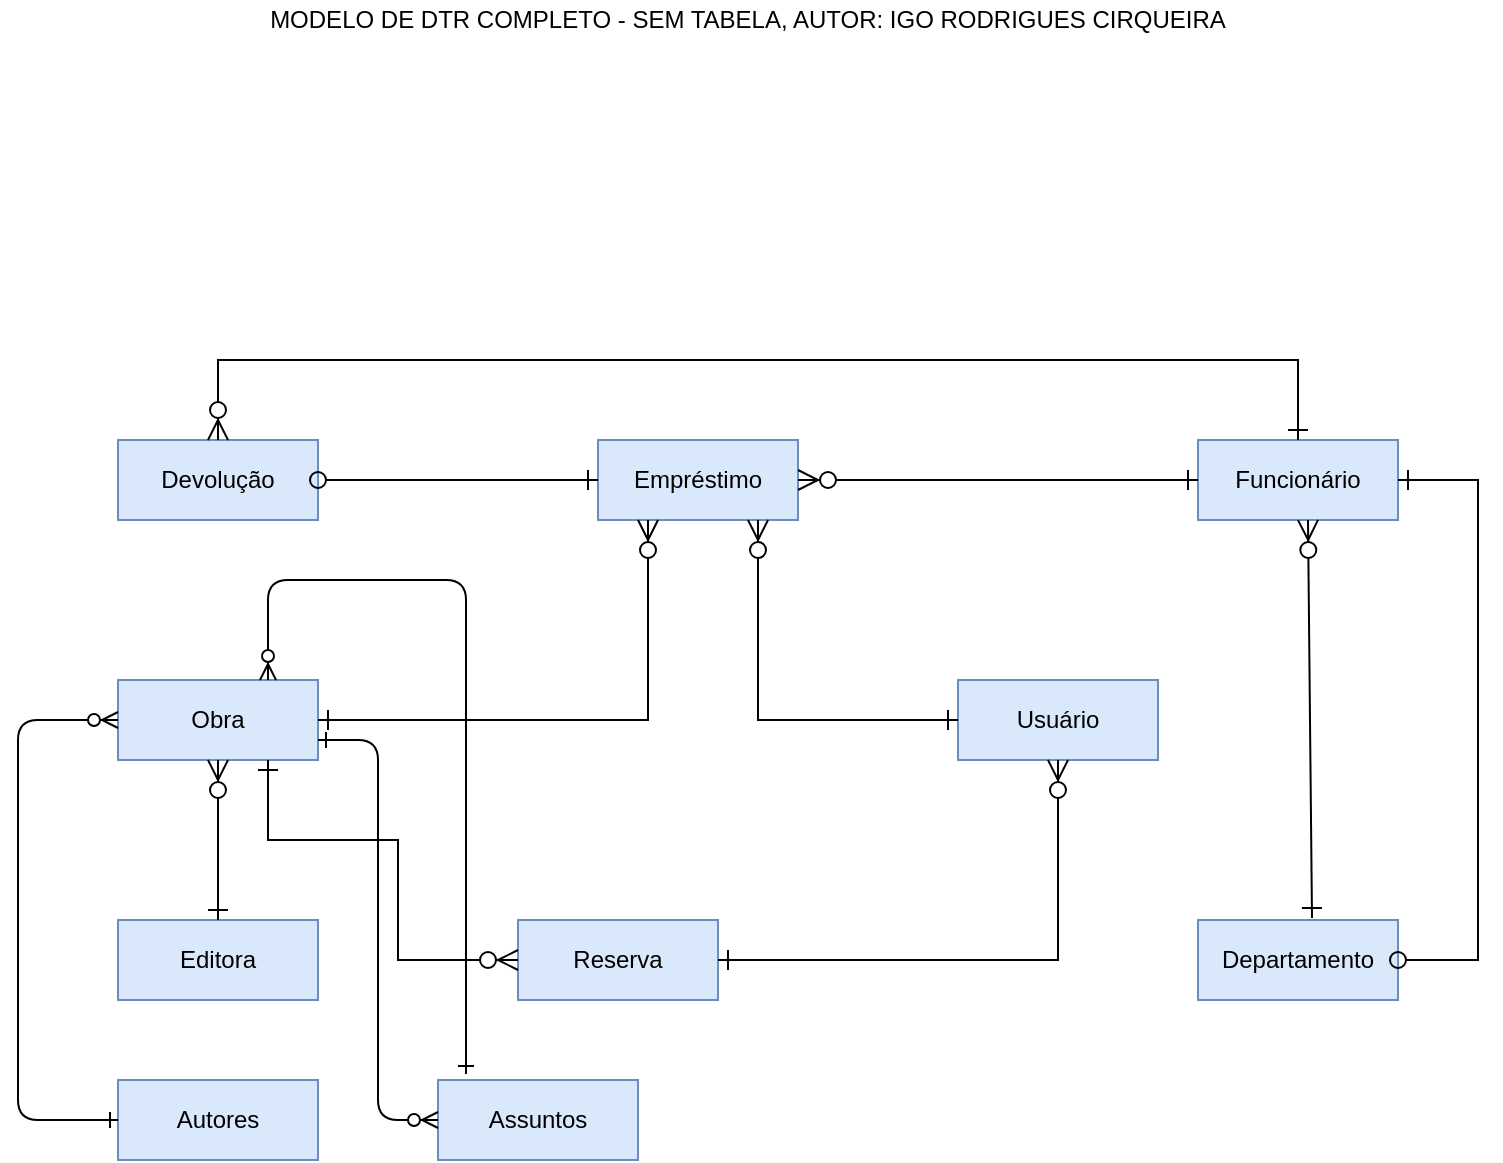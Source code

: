 <mxfile version="13.6.2" type="github">
  <diagram id="N1_cYeUmhMfyWwonBezM" name="Página-1">
    <mxGraphModel dx="870" dy="433" grid="1" gridSize="10" guides="1" tooltips="1" connect="1" arrows="1" fold="1" page="1" pageScale="1" pageWidth="827" pageHeight="1169" math="0" shadow="0">
      <root>
        <mxCell id="0" />
        <mxCell id="1" parent="0" />
        <mxCell id="P5JkU7-qcwPsujOH7B4n-8" value="Obra" style="whiteSpace=wrap;html=1;align=center;fillColor=#dae8fc;strokeColor=#6c8ebf;" parent="1" vertex="1">
          <mxGeometry x="80" y="360" width="100" height="40" as="geometry" />
        </mxCell>
        <mxCell id="P5JkU7-qcwPsujOH7B4n-9" value="Devolução" style="whiteSpace=wrap;html=1;align=center;fillColor=#dae8fc;strokeColor=#6c8ebf;" parent="1" vertex="1">
          <mxGeometry x="80" y="240" width="100" height="40" as="geometry" />
        </mxCell>
        <mxCell id="P5JkU7-qcwPsujOH7B4n-10" value="Editora" style="whiteSpace=wrap;html=1;align=center;fillColor=#dae8fc;strokeColor=#6c8ebf;" parent="1" vertex="1">
          <mxGeometry x="80" y="480" width="100" height="40" as="geometry" />
        </mxCell>
        <mxCell id="P5JkU7-qcwPsujOH7B4n-11" value="Empréstimo" style="whiteSpace=wrap;html=1;align=center;fillColor=#dae8fc;strokeColor=#6c8ebf;" parent="1" vertex="1">
          <mxGeometry x="320" y="240" width="100" height="40" as="geometry" />
        </mxCell>
        <mxCell id="P5JkU7-qcwPsujOH7B4n-12" value="Funcionário" style="whiteSpace=wrap;html=1;align=center;fillColor=#dae8fc;strokeColor=#6c8ebf;" parent="1" vertex="1">
          <mxGeometry x="620" y="240" width="100" height="40" as="geometry" />
        </mxCell>
        <mxCell id="P5JkU7-qcwPsujOH7B4n-13" value="Usuário" style="whiteSpace=wrap;html=1;align=center;fillColor=#dae8fc;strokeColor=#6c8ebf;" parent="1" vertex="1">
          <mxGeometry x="500" y="360" width="100" height="40" as="geometry" />
        </mxCell>
        <mxCell id="P5JkU7-qcwPsujOH7B4n-14" value="Reserva" style="whiteSpace=wrap;html=1;align=center;fillColor=#dae8fc;strokeColor=#6c8ebf;" parent="1" vertex="1">
          <mxGeometry x="280" y="480" width="100" height="40" as="geometry" />
        </mxCell>
        <mxCell id="P5JkU7-qcwPsujOH7B4n-15" value="Departamento" style="whiteSpace=wrap;html=1;align=center;fillColor=#dae8fc;strokeColor=#6c8ebf;" parent="1" vertex="1">
          <mxGeometry x="620" y="480" width="100" height="40" as="geometry" />
        </mxCell>
        <mxCell id="P5JkU7-qcwPsujOH7B4n-16" value="" style="endArrow=ERone;html=1;rounded=0;endFill=0;startArrow=oval;startFill=0;entryX=0;entryY=0.5;entryDx=0;entryDy=0;exitX=1;exitY=0.5;exitDx=0;exitDy=0;endSize=8;targetPerimeterSpacing=2;sourcePerimeterSpacing=2;startSize=8;" parent="1" source="P5JkU7-qcwPsujOH7B4n-9" target="P5JkU7-qcwPsujOH7B4n-11" edge="1">
          <mxGeometry relative="1" as="geometry">
            <mxPoint x="330" y="430" as="sourcePoint" />
            <mxPoint x="490" y="430" as="targetPoint" />
          </mxGeometry>
        </mxCell>
        <mxCell id="P5JkU7-qcwPsujOH7B4n-17" value="" style="endArrow=ERone;html=1;rounded=0;endFill=0;startArrow=ERzeroToMany;startFill=1;entryX=0;entryY=0.5;entryDx=0;entryDy=0;exitX=1;exitY=0.5;exitDx=0;exitDy=0;endSize=8;targetPerimeterSpacing=2;sourcePerimeterSpacing=2;startSize=8;" parent="1" source="P5JkU7-qcwPsujOH7B4n-11" target="P5JkU7-qcwPsujOH7B4n-12" edge="1">
          <mxGeometry relative="1" as="geometry">
            <mxPoint x="360" y="320" as="sourcePoint" />
            <mxPoint x="520" y="320" as="targetPoint" />
          </mxGeometry>
        </mxCell>
        <mxCell id="P5JkU7-qcwPsujOH7B4n-18" value="" style="endArrow=ERone;html=1;rounded=0;endFill=0;startArrow=ERzeroToMany;startFill=1;entryX=0.5;entryY=0;entryDx=0;entryDy=0;exitX=0.5;exitY=0;exitDx=0;exitDy=0;endSize=8;targetPerimeterSpacing=2;sourcePerimeterSpacing=2;startSize=8;" parent="1" source="P5JkU7-qcwPsujOH7B4n-9" target="P5JkU7-qcwPsujOH7B4n-12" edge="1">
          <mxGeometry relative="1" as="geometry">
            <mxPoint x="230" y="379.5" as="sourcePoint" />
            <mxPoint x="390" y="379.5" as="targetPoint" />
            <Array as="points">
              <mxPoint x="130" y="200" />
              <mxPoint x="670" y="200" />
            </Array>
          </mxGeometry>
        </mxCell>
        <mxCell id="P5JkU7-qcwPsujOH7B4n-19" value="" style="endArrow=ERzeroToMany;html=1;rounded=0;endFill=1;startArrow=ERone;startFill=0;exitX=0.57;exitY=-0.025;exitDx=0;exitDy=0;exitPerimeter=0;endSize=8;targetPerimeterSpacing=2;sourcePerimeterSpacing=2;startSize=8;" parent="1" source="P5JkU7-qcwPsujOH7B4n-15" edge="1">
          <mxGeometry relative="1" as="geometry">
            <mxPoint x="330" y="330" as="sourcePoint" />
            <mxPoint x="675" y="280" as="targetPoint" />
          </mxGeometry>
        </mxCell>
        <mxCell id="P5JkU7-qcwPsujOH7B4n-20" value="" style="endArrow=ERone;html=1;rounded=0;endFill=0;startArrow=oval;startFill=0;entryX=1;entryY=0.5;entryDx=0;entryDy=0;exitX=1;exitY=0.5;exitDx=0;exitDy=0;endSize=8;targetPerimeterSpacing=2;sourcePerimeterSpacing=2;startSize=8;" parent="1" source="P5JkU7-qcwPsujOH7B4n-15" target="P5JkU7-qcwPsujOH7B4n-12" edge="1">
          <mxGeometry relative="1" as="geometry">
            <mxPoint x="330" y="330" as="sourcePoint" />
            <mxPoint x="590" y="300" as="targetPoint" />
            <Array as="points">
              <mxPoint x="760" y="500" />
              <mxPoint x="760" y="260" />
            </Array>
          </mxGeometry>
        </mxCell>
        <mxCell id="P5JkU7-qcwPsujOH7B4n-21" value="" style="endArrow=ERzeroToMany;html=1;rounded=0;endFill=1;startArrow=ERone;startFill=0;exitX=0;exitY=0.5;exitDx=0;exitDy=0;endSize=8;targetPerimeterSpacing=2;sourcePerimeterSpacing=2;startSize=8;" parent="1" source="P5JkU7-qcwPsujOH7B4n-13" edge="1">
          <mxGeometry relative="1" as="geometry">
            <mxPoint x="470" y="380" as="sourcePoint" />
            <mxPoint x="400" y="280" as="targetPoint" />
            <Array as="points">
              <mxPoint x="400" y="380" />
            </Array>
          </mxGeometry>
        </mxCell>
        <mxCell id="P5JkU7-qcwPsujOH7B4n-23" value="" style="endArrow=ERzeroToMany;html=1;rounded=0;endFill=1;startArrow=ERone;startFill=0;entryX=0.25;entryY=1;entryDx=0;entryDy=0;exitX=1;exitY=0.5;exitDx=0;exitDy=0;endSize=8;targetPerimeterSpacing=2;sourcePerimeterSpacing=2;startSize=8;" parent="1" source="P5JkU7-qcwPsujOH7B4n-8" target="P5JkU7-qcwPsujOH7B4n-11" edge="1">
          <mxGeometry relative="1" as="geometry">
            <mxPoint x="170" y="320" as="sourcePoint" />
            <mxPoint x="330" y="320" as="targetPoint" />
            <Array as="points">
              <mxPoint x="345" y="380" />
            </Array>
          </mxGeometry>
        </mxCell>
        <mxCell id="P5JkU7-qcwPsujOH7B4n-24" value="" style="endArrow=ERzeroToMany;html=1;rounded=0;endFill=1;startArrow=ERone;startFill=0;exitX=0.5;exitY=0;exitDx=0;exitDy=0;endSize=8;targetPerimeterSpacing=2;sourcePerimeterSpacing=2;startSize=8;" parent="1" source="P5JkU7-qcwPsujOH7B4n-10" edge="1">
          <mxGeometry relative="1" as="geometry">
            <mxPoint x="140" y="320" as="sourcePoint" />
            <mxPoint x="130" y="400" as="targetPoint" />
          </mxGeometry>
        </mxCell>
        <mxCell id="P5JkU7-qcwPsujOH7B4n-25" value="" style="endArrow=ERzeroToMany;html=1;rounded=0;endFill=1;startArrow=ERone;startFill=0;entryX=0.5;entryY=1;entryDx=0;entryDy=0;exitX=1;exitY=0.5;exitDx=0;exitDy=0;endSize=8;targetPerimeterSpacing=2;sourcePerimeterSpacing=2;startSize=8;" parent="1" source="P5JkU7-qcwPsujOH7B4n-14" target="P5JkU7-qcwPsujOH7B4n-13" edge="1">
          <mxGeometry relative="1" as="geometry">
            <mxPoint x="270" y="420" as="sourcePoint" />
            <mxPoint x="430" y="420" as="targetPoint" />
            <Array as="points">
              <mxPoint x="550" y="500" />
            </Array>
          </mxGeometry>
        </mxCell>
        <mxCell id="P5JkU7-qcwPsujOH7B4n-26" value="" style="endArrow=ERzeroToMany;html=1;rounded=0;endFill=1;startArrow=ERone;startFill=0;entryX=0;entryY=0.5;entryDx=0;entryDy=0;exitX=0.75;exitY=1;exitDx=0;exitDy=0;endSize=8;targetPerimeterSpacing=2;sourcePerimeterSpacing=2;startSize=8;" parent="1" source="P5JkU7-qcwPsujOH7B4n-8" target="P5JkU7-qcwPsujOH7B4n-14" edge="1">
          <mxGeometry relative="1" as="geometry">
            <mxPoint x="120" y="320" as="sourcePoint" />
            <mxPoint x="280" y="320" as="targetPoint" />
            <Array as="points">
              <mxPoint x="155" y="440" />
              <mxPoint x="220" y="440" />
              <mxPoint x="220" y="500" />
            </Array>
          </mxGeometry>
        </mxCell>
        <mxCell id="5KI8i_oxmI5b_HaHugZG-1" value="Autores" style="whiteSpace=wrap;html=1;align=center;fillColor=#dae8fc;strokeColor=#6c8ebf;" vertex="1" parent="1">
          <mxGeometry x="80" y="560" width="100" height="40" as="geometry" />
        </mxCell>
        <mxCell id="5KI8i_oxmI5b_HaHugZG-2" value="Assuntos" style="whiteSpace=wrap;html=1;align=center;fillColor=#dae8fc;strokeColor=#6c8ebf;" vertex="1" parent="1">
          <mxGeometry x="240" y="560" width="100" height="40" as="geometry" />
        </mxCell>
        <mxCell id="5KI8i_oxmI5b_HaHugZG-3" value="" style="edgeStyle=elbowEdgeStyle;fontSize=12;html=1;endArrow=ERzeroToMany;endFill=1;startArrow=ERone;startFill=0;exitX=0;exitY=0.5;exitDx=0;exitDy=0;entryX=0;entryY=0.5;entryDx=0;entryDy=0;" edge="1" parent="1" source="5KI8i_oxmI5b_HaHugZG-1" target="P5JkU7-qcwPsujOH7B4n-8">
          <mxGeometry width="100" height="100" relative="1" as="geometry">
            <mxPoint x="50" y="450" as="sourcePoint" />
            <mxPoint x="80" y="420" as="targetPoint" />
            <Array as="points">
              <mxPoint x="30" y="570" />
              <mxPoint x="40" y="480" />
            </Array>
          </mxGeometry>
        </mxCell>
        <mxCell id="5KI8i_oxmI5b_HaHugZG-5" value="" style="edgeStyle=entityRelationEdgeStyle;fontSize=12;html=1;endArrow=ERzeroToMany;startArrow=ERone;entryX=0;entryY=0.5;entryDx=0;entryDy=0;startFill=0;" edge="1" parent="1" target="5KI8i_oxmI5b_HaHugZG-2">
          <mxGeometry width="100" height="100" relative="1" as="geometry">
            <mxPoint x="180" y="390" as="sourcePoint" />
            <mxPoint x="280" y="290" as="targetPoint" />
          </mxGeometry>
        </mxCell>
        <mxCell id="5KI8i_oxmI5b_HaHugZG-6" value="" style="edgeStyle=elbowEdgeStyle;fontSize=12;html=1;endArrow=ERzeroToMany;startArrow=ERone;startFill=0;elbow=vertical;entryX=0.75;entryY=0;entryDx=0;entryDy=0;" edge="1" parent="1" target="P5JkU7-qcwPsujOH7B4n-8">
          <mxGeometry width="100" height="100" relative="1" as="geometry">
            <mxPoint x="254" y="557" as="sourcePoint" />
            <mxPoint x="270" y="350" as="targetPoint" />
            <Array as="points">
              <mxPoint x="230" y="310" />
            </Array>
          </mxGeometry>
        </mxCell>
        <mxCell id="5KI8i_oxmI5b_HaHugZG-7" value="MODELO DE DTR COMPLETO - SEM TABELA, AUTOR: IGO RODRIGUES CIRQUEIRA" style="text;html=1;strokeColor=none;fillColor=none;align=center;verticalAlign=middle;whiteSpace=wrap;rounded=0;" vertex="1" parent="1">
          <mxGeometry x="140" y="20" width="510" height="20" as="geometry" />
        </mxCell>
      </root>
    </mxGraphModel>
  </diagram>
</mxfile>
